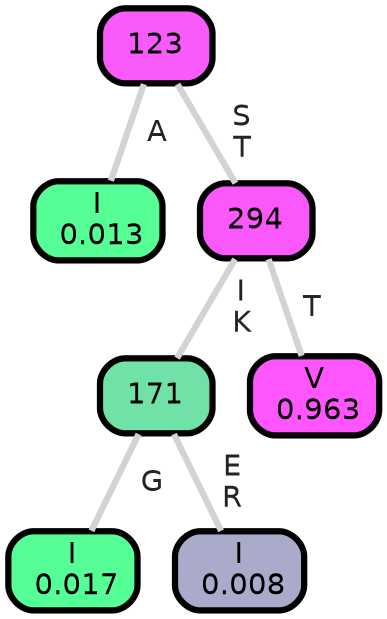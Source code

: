 graph Tree {
node [shape=box, style="filled, rounded",color="black",penwidth="3",fontcolor="black",                 fontname=helvetica] ;
graph [ranksep="0 equally", splines=straight,                 bgcolor=transparent, dpi=200] ;
edge [fontname=helvetica, fontweight=bold,fontcolor=grey14,color=lightgray] ;
0 [label="I
 0.013", fillcolor="#55ff96"] ;
1 [label="123", fillcolor="#f95afb"] ;
2 [label="I
 0.017", fillcolor="#55ff96"] ;
3 [label="171", fillcolor="#71e2a7"] ;
4 [label="I
 0.008", fillcolor="#aaaaca"] ;
5 [label="294", fillcolor="#fb58fc"] ;
6 [label="V
 0.963", fillcolor="#ff55ff"] ;
1 -- 0 [label=" A",penwidth=3] ;
1 -- 5 [label=" S\n T",penwidth=3] ;
3 -- 2 [label=" G",penwidth=3] ;
3 -- 4 [label=" E\n R",penwidth=3] ;
5 -- 3 [label=" I\n K",penwidth=3] ;
5 -- 6 [label=" T",penwidth=3] ;
{rank = same;}}

